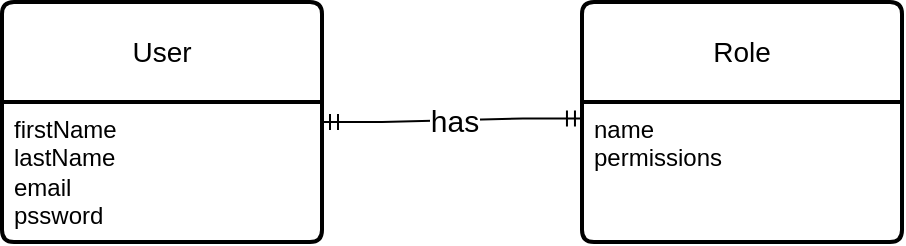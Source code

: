 <mxfile version="21.7.5" type="device">
  <diagram name="Page-1" id="St3zc6Zv3mStdvMamax9">
    <mxGraphModel dx="759" dy="683" grid="1" gridSize="10" guides="1" tooltips="1" connect="1" arrows="1" fold="1" page="1" pageScale="1" pageWidth="850" pageHeight="1100" math="0" shadow="0">
      <root>
        <mxCell id="0" />
        <mxCell id="1" parent="0" />
        <mxCell id="M3C56N0Iq8fC2eOdRkdG-1" value="User" style="swimlane;childLayout=stackLayout;horizontal=1;startSize=50;horizontalStack=0;rounded=1;fontSize=14;fontStyle=0;strokeWidth=2;resizeParent=0;resizeLast=1;shadow=0;dashed=0;align=center;arcSize=4;whiteSpace=wrap;html=1;" vertex="1" parent="1">
          <mxGeometry x="30" y="310" width="160" height="120" as="geometry" />
        </mxCell>
        <mxCell id="M3C56N0Iq8fC2eOdRkdG-2" value="firstName&lt;br&gt;lastName&lt;br&gt;email&lt;br&gt;pssword" style="align=left;strokeColor=none;fillColor=none;spacingLeft=4;fontSize=12;verticalAlign=top;resizable=0;rotatable=0;part=1;html=1;" vertex="1" parent="M3C56N0Iq8fC2eOdRkdG-1">
          <mxGeometry y="50" width="160" height="70" as="geometry" />
        </mxCell>
        <mxCell id="M3C56N0Iq8fC2eOdRkdG-3" value="Role" style="swimlane;childLayout=stackLayout;horizontal=1;startSize=50;horizontalStack=0;rounded=1;fontSize=14;fontStyle=0;strokeWidth=2;resizeParent=0;resizeLast=1;shadow=0;dashed=0;align=center;arcSize=4;whiteSpace=wrap;html=1;" vertex="1" parent="1">
          <mxGeometry x="320" y="310" width="160" height="120" as="geometry" />
        </mxCell>
        <mxCell id="M3C56N0Iq8fC2eOdRkdG-4" value="name&lt;br&gt;permissions" style="align=left;strokeColor=none;fillColor=none;spacingLeft=4;fontSize=12;verticalAlign=top;resizable=0;rotatable=0;part=1;html=1;" vertex="1" parent="M3C56N0Iq8fC2eOdRkdG-3">
          <mxGeometry y="50" width="160" height="70" as="geometry" />
        </mxCell>
        <mxCell id="M3C56N0Iq8fC2eOdRkdG-5" value="" style="edgeStyle=entityRelationEdgeStyle;fontSize=12;html=1;endArrow=ERmandOne;startArrow=ERmandOne;rounded=0;entryX=0.003;entryY=0.118;entryDx=0;entryDy=0;entryPerimeter=0;" edge="1" parent="1" target="M3C56N0Iq8fC2eOdRkdG-4">
          <mxGeometry width="100" height="100" relative="1" as="geometry">
            <mxPoint x="190" y="370" as="sourcePoint" />
            <mxPoint x="290" y="270" as="targetPoint" />
            <Array as="points">
              <mxPoint x="320" y="80" />
            </Array>
          </mxGeometry>
        </mxCell>
        <mxCell id="M3C56N0Iq8fC2eOdRkdG-6" value="&lt;p style=&quot;line-height: 150%;&quot;&gt;has&lt;/p&gt;" style="edgeLabel;html=1;align=center;verticalAlign=middle;resizable=0;points=[];" vertex="1" connectable="0" parent="M3C56N0Iq8fC2eOdRkdG-5">
          <mxGeometry x="-0.024" relative="1" as="geometry">
            <mxPoint as="offset" />
          </mxGeometry>
        </mxCell>
        <mxCell id="M3C56N0Iq8fC2eOdRkdG-7" value="Text" style="edgeLabel;html=1;align=center;verticalAlign=middle;resizable=0;points=[];" vertex="1" connectable="0" parent="M3C56N0Iq8fC2eOdRkdG-5">
          <mxGeometry x="-0.024" relative="1" as="geometry">
            <mxPoint as="offset" />
          </mxGeometry>
        </mxCell>
        <mxCell id="M3C56N0Iq8fC2eOdRkdG-8" value="&lt;font style=&quot;font-size: 15px;&quot;&gt;has&lt;/font&gt;" style="edgeLabel;html=1;align=center;verticalAlign=middle;resizable=0;points=[];" vertex="1" connectable="0" parent="M3C56N0Iq8fC2eOdRkdG-5">
          <mxGeometry x="0.007" relative="1" as="geometry">
            <mxPoint as="offset" />
          </mxGeometry>
        </mxCell>
      </root>
    </mxGraphModel>
  </diagram>
</mxfile>
